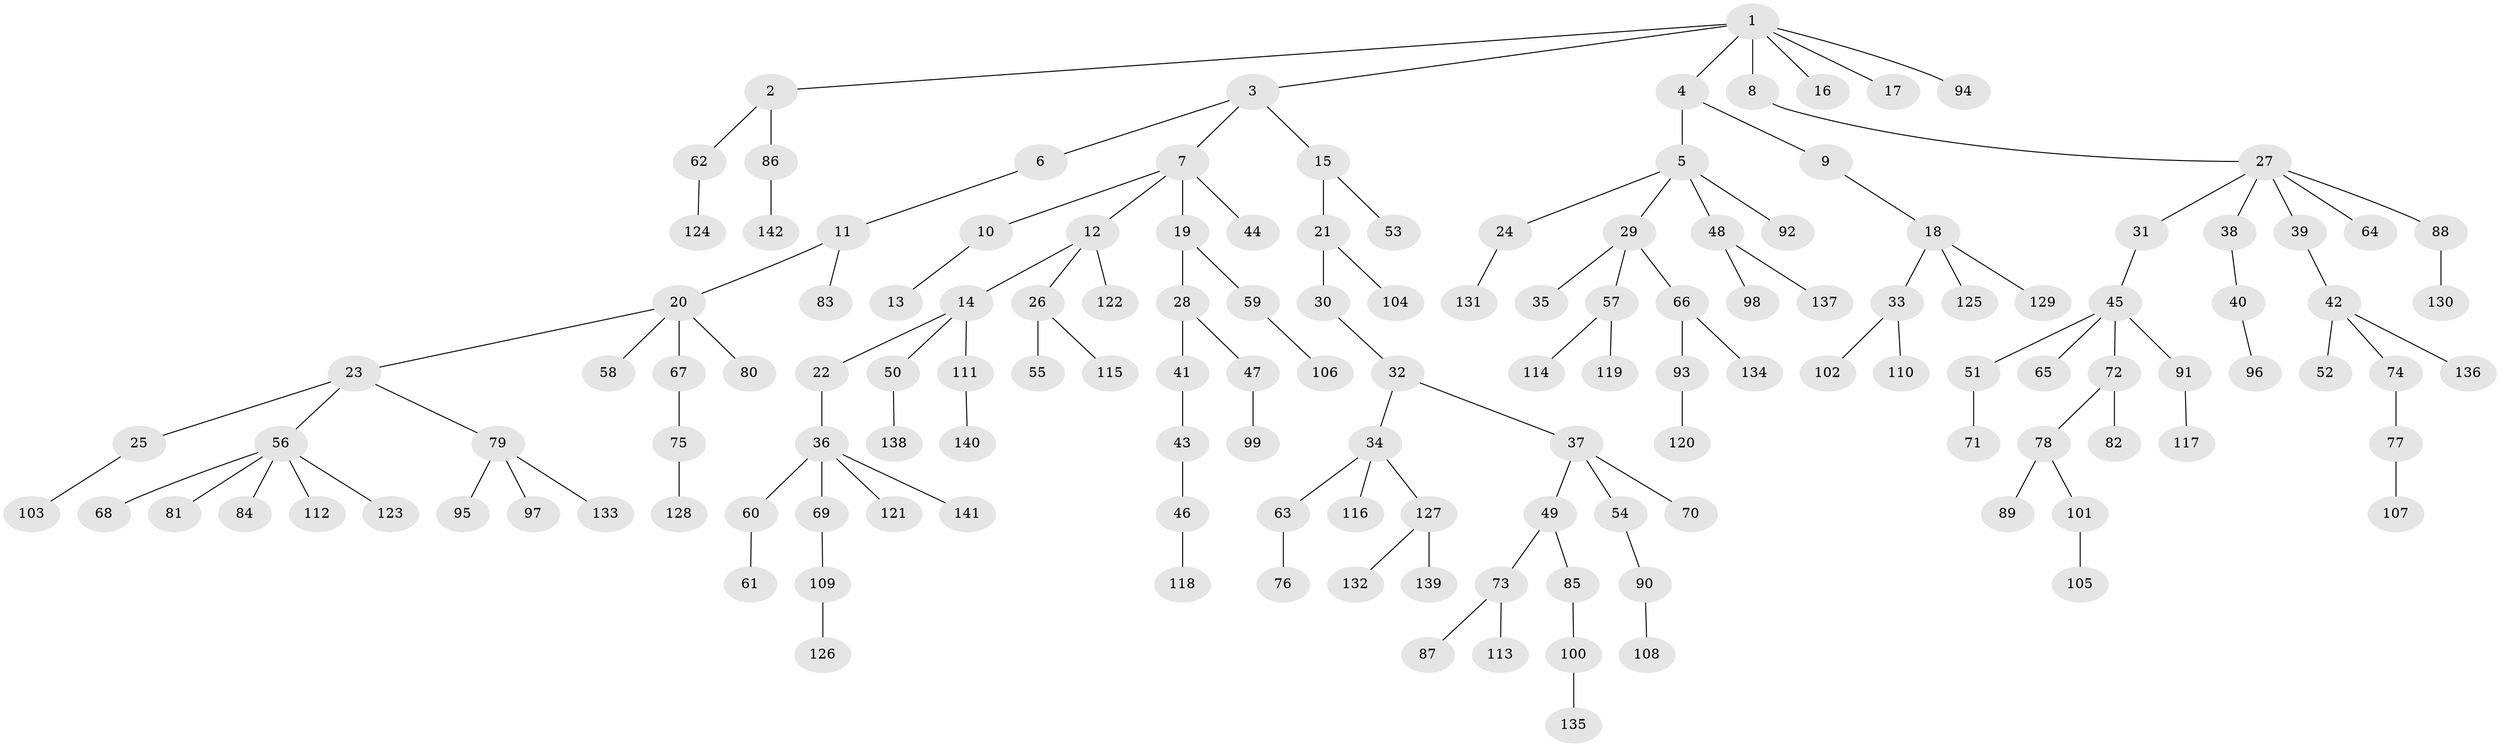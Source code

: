 // coarse degree distribution, {8: 0.01020408163265306, 4: 0.07142857142857142, 6: 0.02040816326530612, 3: 0.07142857142857142, 7: 0.02040816326530612, 2: 0.20408163265306123, 1: 0.5714285714285714, 5: 0.030612244897959183}
// Generated by graph-tools (version 1.1) at 2025/24/03/03/25 07:24:05]
// undirected, 142 vertices, 141 edges
graph export_dot {
graph [start="1"]
  node [color=gray90,style=filled];
  1;
  2;
  3;
  4;
  5;
  6;
  7;
  8;
  9;
  10;
  11;
  12;
  13;
  14;
  15;
  16;
  17;
  18;
  19;
  20;
  21;
  22;
  23;
  24;
  25;
  26;
  27;
  28;
  29;
  30;
  31;
  32;
  33;
  34;
  35;
  36;
  37;
  38;
  39;
  40;
  41;
  42;
  43;
  44;
  45;
  46;
  47;
  48;
  49;
  50;
  51;
  52;
  53;
  54;
  55;
  56;
  57;
  58;
  59;
  60;
  61;
  62;
  63;
  64;
  65;
  66;
  67;
  68;
  69;
  70;
  71;
  72;
  73;
  74;
  75;
  76;
  77;
  78;
  79;
  80;
  81;
  82;
  83;
  84;
  85;
  86;
  87;
  88;
  89;
  90;
  91;
  92;
  93;
  94;
  95;
  96;
  97;
  98;
  99;
  100;
  101;
  102;
  103;
  104;
  105;
  106;
  107;
  108;
  109;
  110;
  111;
  112;
  113;
  114;
  115;
  116;
  117;
  118;
  119;
  120;
  121;
  122;
  123;
  124;
  125;
  126;
  127;
  128;
  129;
  130;
  131;
  132;
  133;
  134;
  135;
  136;
  137;
  138;
  139;
  140;
  141;
  142;
  1 -- 2;
  1 -- 3;
  1 -- 4;
  1 -- 8;
  1 -- 16;
  1 -- 17;
  1 -- 94;
  2 -- 62;
  2 -- 86;
  3 -- 6;
  3 -- 7;
  3 -- 15;
  4 -- 5;
  4 -- 9;
  5 -- 24;
  5 -- 29;
  5 -- 48;
  5 -- 92;
  6 -- 11;
  7 -- 10;
  7 -- 12;
  7 -- 19;
  7 -- 44;
  8 -- 27;
  9 -- 18;
  10 -- 13;
  11 -- 20;
  11 -- 83;
  12 -- 14;
  12 -- 26;
  12 -- 122;
  14 -- 22;
  14 -- 50;
  14 -- 111;
  15 -- 21;
  15 -- 53;
  18 -- 33;
  18 -- 125;
  18 -- 129;
  19 -- 28;
  19 -- 59;
  20 -- 23;
  20 -- 58;
  20 -- 67;
  20 -- 80;
  21 -- 30;
  21 -- 104;
  22 -- 36;
  23 -- 25;
  23 -- 56;
  23 -- 79;
  24 -- 131;
  25 -- 103;
  26 -- 55;
  26 -- 115;
  27 -- 31;
  27 -- 38;
  27 -- 39;
  27 -- 64;
  27 -- 88;
  28 -- 41;
  28 -- 47;
  29 -- 35;
  29 -- 57;
  29 -- 66;
  30 -- 32;
  31 -- 45;
  32 -- 34;
  32 -- 37;
  33 -- 102;
  33 -- 110;
  34 -- 63;
  34 -- 116;
  34 -- 127;
  36 -- 60;
  36 -- 69;
  36 -- 121;
  36 -- 141;
  37 -- 49;
  37 -- 54;
  37 -- 70;
  38 -- 40;
  39 -- 42;
  40 -- 96;
  41 -- 43;
  42 -- 52;
  42 -- 74;
  42 -- 136;
  43 -- 46;
  45 -- 51;
  45 -- 65;
  45 -- 72;
  45 -- 91;
  46 -- 118;
  47 -- 99;
  48 -- 98;
  48 -- 137;
  49 -- 73;
  49 -- 85;
  50 -- 138;
  51 -- 71;
  54 -- 90;
  56 -- 68;
  56 -- 81;
  56 -- 84;
  56 -- 112;
  56 -- 123;
  57 -- 114;
  57 -- 119;
  59 -- 106;
  60 -- 61;
  62 -- 124;
  63 -- 76;
  66 -- 93;
  66 -- 134;
  67 -- 75;
  69 -- 109;
  72 -- 78;
  72 -- 82;
  73 -- 87;
  73 -- 113;
  74 -- 77;
  75 -- 128;
  77 -- 107;
  78 -- 89;
  78 -- 101;
  79 -- 95;
  79 -- 97;
  79 -- 133;
  85 -- 100;
  86 -- 142;
  88 -- 130;
  90 -- 108;
  91 -- 117;
  93 -- 120;
  100 -- 135;
  101 -- 105;
  109 -- 126;
  111 -- 140;
  127 -- 132;
  127 -- 139;
}
